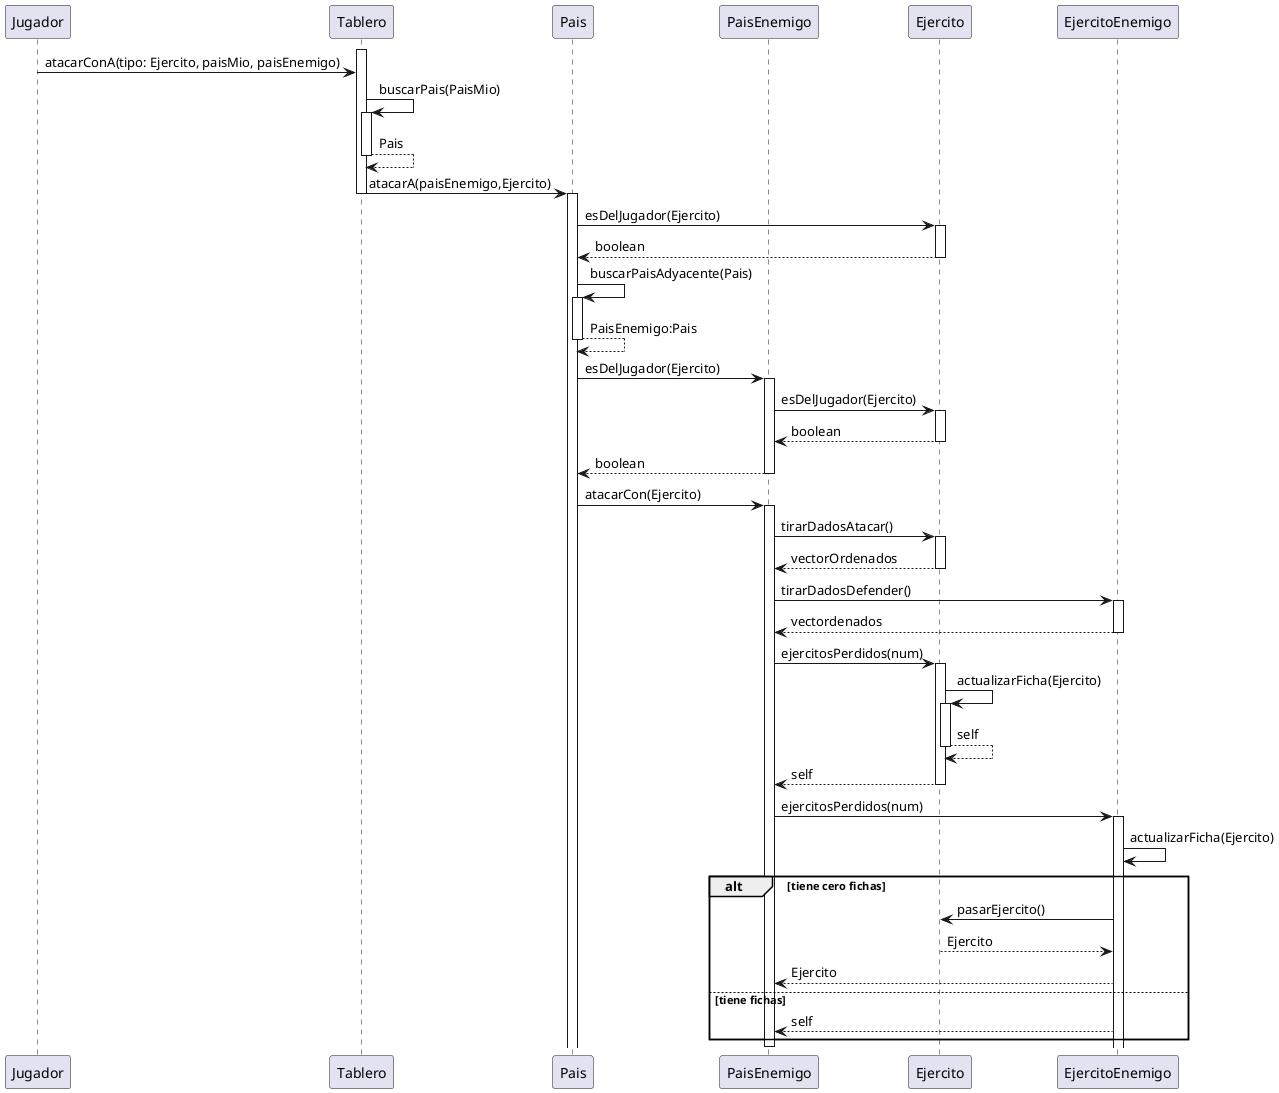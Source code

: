@startuml DiagramaDeSecuenciaUnPaisAtacaAOtro

Participant Jugador
Participant Tablero
Participant Pais
Participant PaisEnemigo
Participant Ejercito as "Ejercito"
Participant FichaEnemigo as "EjercitoEnemigo"

activate Tablero
Jugador->Tablero: atacarConA(tipo: Ejercito, paisMio, paisEnemigo)
Tablero -> Tablero: buscarPais(PaisMio)
activate Tablero
Tablero --> Tablero: Pais
deactivate Tablero
Tablero -> Pais: atacarA(paisEnemigo,Ejercito)
deactivate Tablero
activate Pais
Pais -> Ejercito: esDelJugador(Ejercito)
activate Ejercito
Ejercito --> Pais: boolean
deactivate Ejercito
Pais -> Pais: buscarPaisAdyacente(Pais)
activate Pais
Pais --> Pais: PaisEnemigo:Pais
deactivate Pais
Pais -> PaisEnemigo: esDelJugador(Ejercito)
activate PaisEnemigo
PaisEnemigo -> Ejercito: esDelJugador(Ejercito)
activate Ejercito
Ejercito --> PaisEnemigo: boolean
deactivate Ejercito
PaisEnemigo --> Pais: boolean
deactivate PaisEnemigo
Pais -> PaisEnemigo: atacarCon(Ejercito)
activate  PaisEnemigo
PaisEnemigo -> Ejercito: tirarDadosAtacar()
activate Ejercito
Ejercito --> PaisEnemigo: vectorOrdenados
deactivate Ejercito
PaisEnemigo -> FichaEnemigo: tirarDadosDefender()
activate FichaEnemigo
FichaEnemigo --> PaisEnemigo: vectordenados
deactivate FichaEnemigo
PaisEnemigo -> Ejercito: ejercitosPerdidos(num)
activate Ejercito
Ejercito -> Ejercito: actualizarFicha(Ejercito)
activate Ejercito
Ejercito --> Ejercito: self
deactivate Ejercito
Ejercito --> PaisEnemigo: self
deactivate Ejercito
PaisEnemigo -> FichaEnemigo: ejercitosPerdidos(num)
activate FichaEnemigo
FichaEnemigo -> FichaEnemigo: actualizarFicha(Ejercito)
alt tiene cero fichas
    FichaEnemigo -> Ejercito: pasarEjercito()
    Ejercito --> FichaEnemigo: Ejercito
    FichaEnemigo --> PaisEnemigo: Ejercito
else tiene fichas
    FichaEnemigo --> PaisEnemigo: self
end


deactivate  PaisEnemigo

@enduml